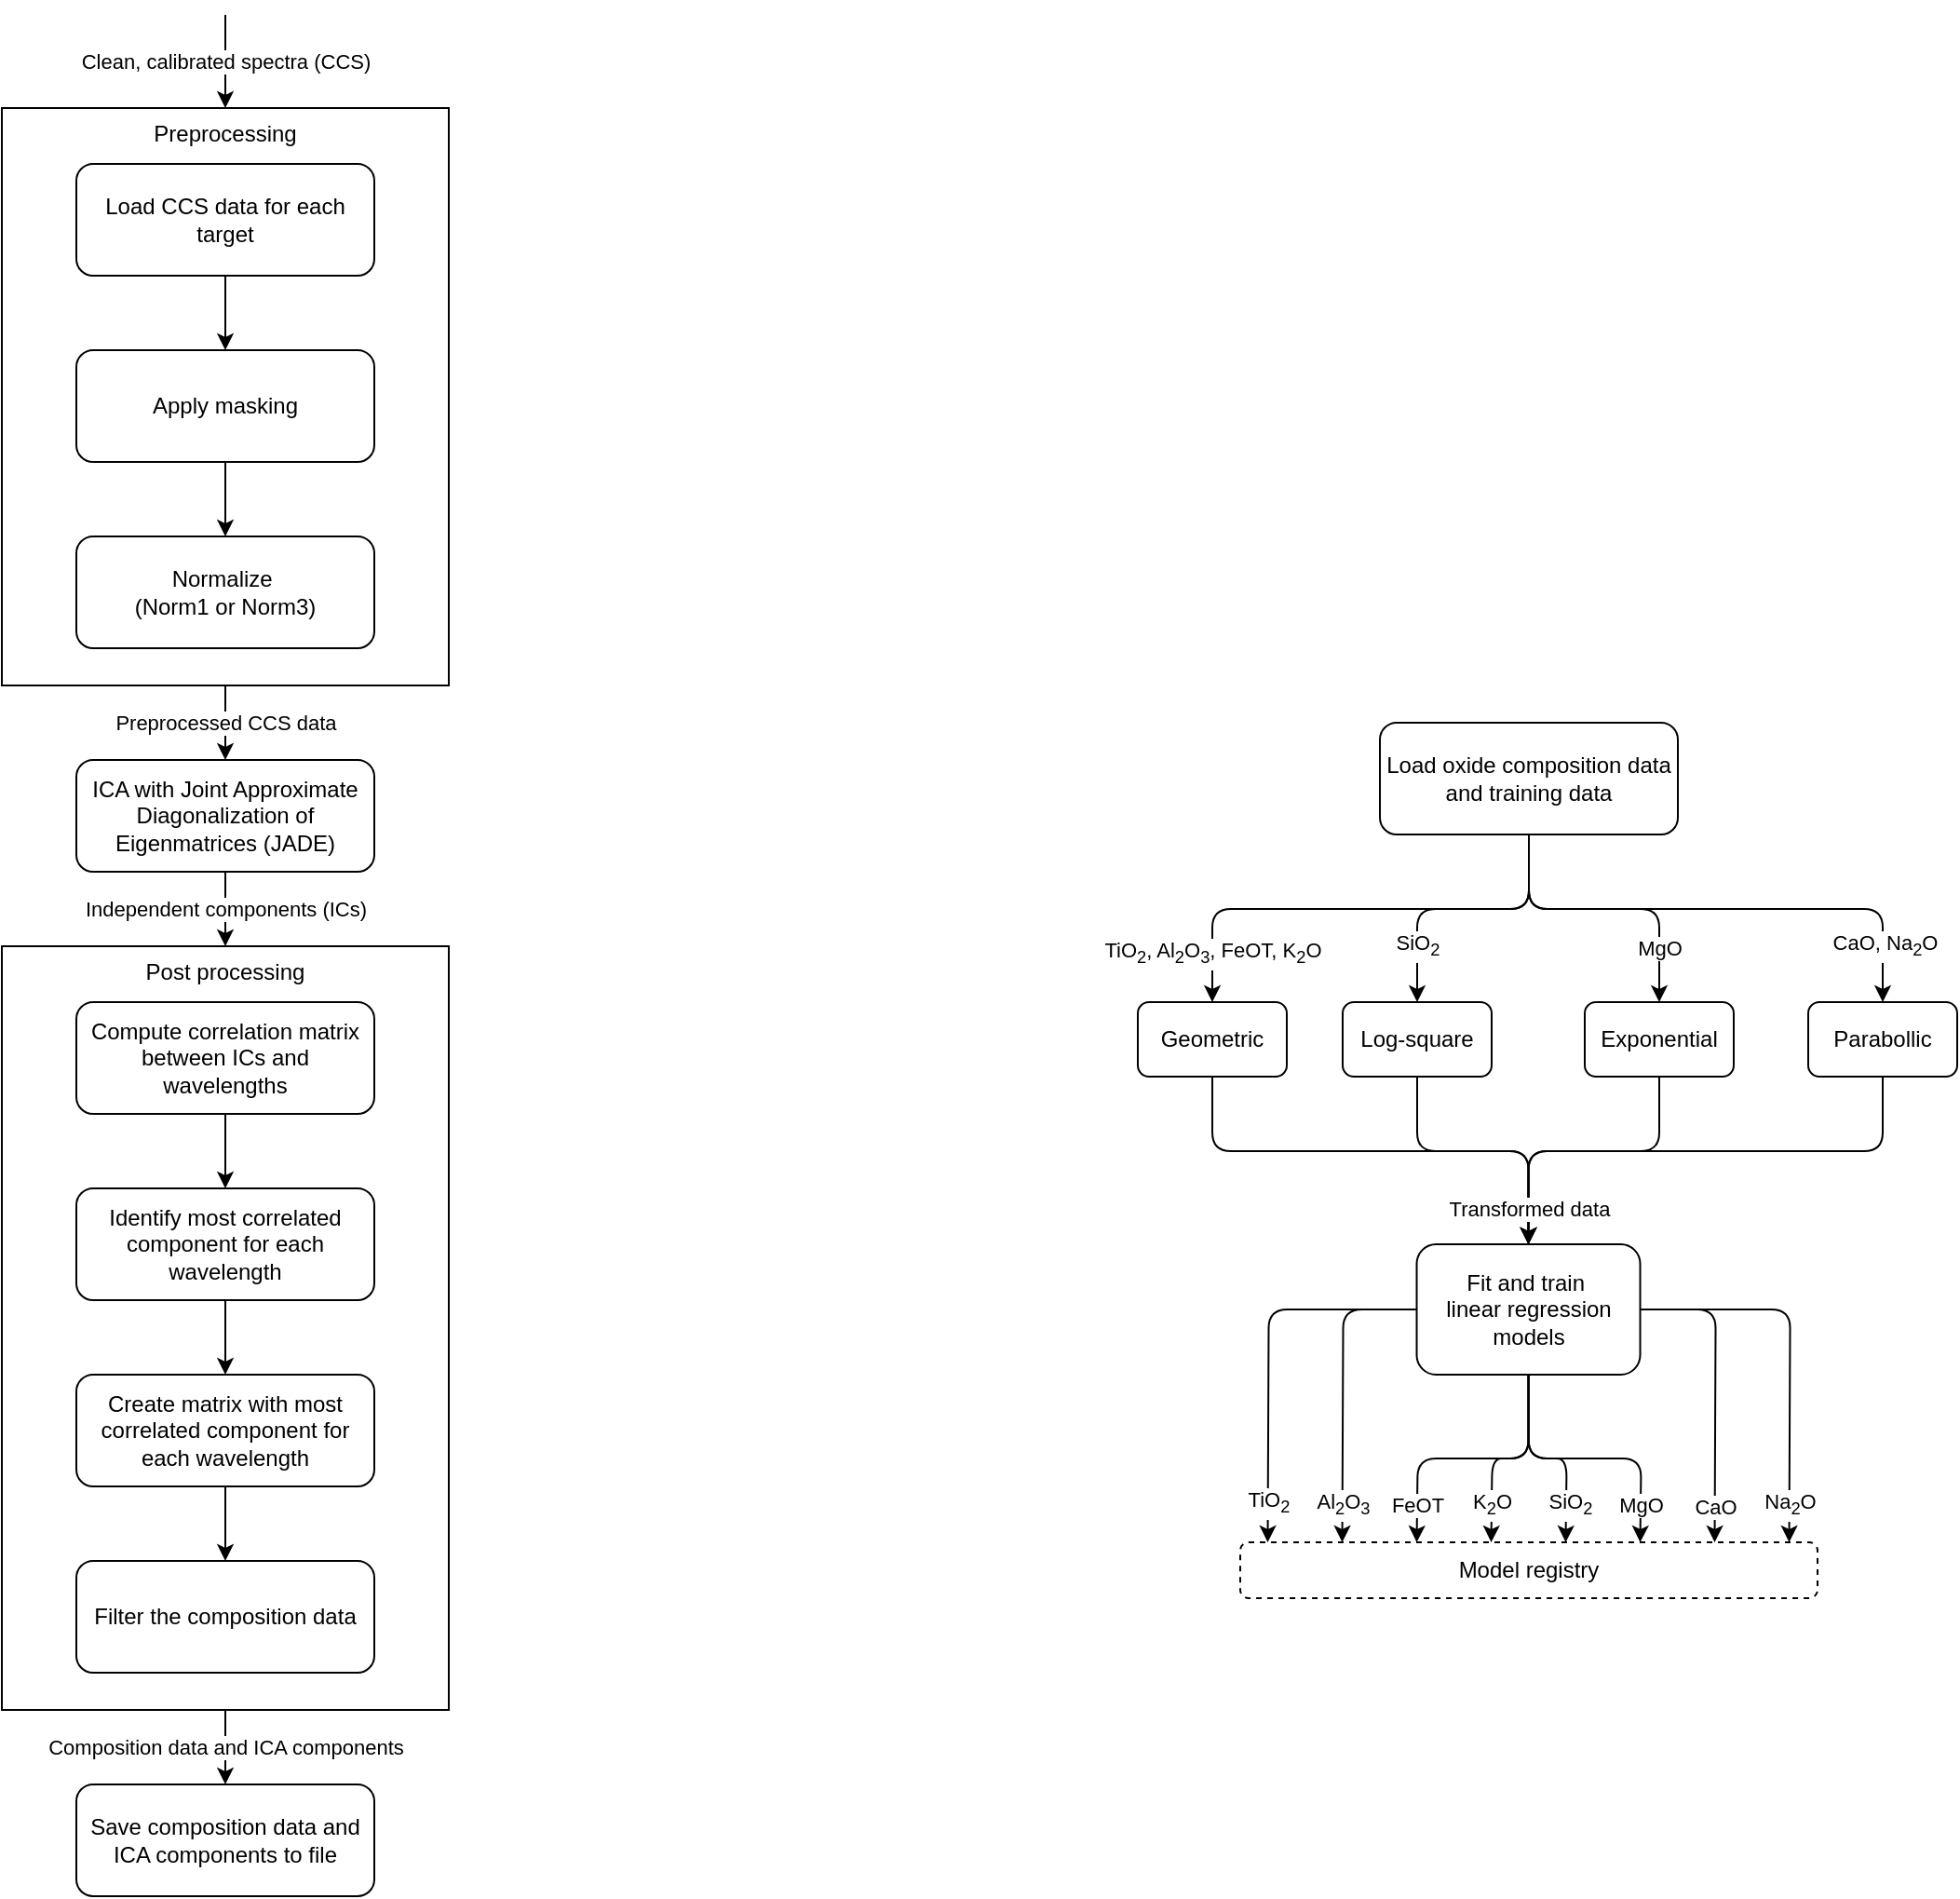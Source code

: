 <mxfile version="21.2.9" type="device">
  <diagram name="Page-1" id="5tqeh6WcPdl0N_kVEZnH">
    <mxGraphModel dx="1947" dy="841" grid="1" gridSize="10" guides="1" tooltips="1" connect="1" arrows="1" fold="1" page="1" pageScale="1" pageWidth="850" pageHeight="1100" math="0" shadow="0">
      <root>
        <mxCell id="0" />
        <mxCell id="1" parent="0" />
        <mxCell id="rEWsimeaPZDVGL8x3rx5-31" value="Composition data and ICA components" style="edgeStyle=orthogonalEdgeStyle;rounded=0;orthogonalLoop=1;jettySize=auto;html=1;entryX=0.5;entryY=0;entryDx=0;entryDy=0;" parent="1" source="rEWsimeaPZDVGL8x3rx5-24" target="rEWsimeaPZDVGL8x3rx5-21" edge="1">
          <mxGeometry relative="1" as="geometry" />
        </mxCell>
        <mxCell id="rEWsimeaPZDVGL8x3rx5-24" value="Post processing" style="rounded=0;whiteSpace=wrap;html=1;align=center;verticalAlign=top;shadow=0;glass=0;" parent="1" vertex="1">
          <mxGeometry x="240" y="740" width="240" height="410" as="geometry" />
        </mxCell>
        <mxCell id="rEWsimeaPZDVGL8x3rx5-25" value="Independent components (ICs)" style="edgeStyle=orthogonalEdgeStyle;rounded=0;orthogonalLoop=1;jettySize=auto;html=1;entryX=0.5;entryY=0;entryDx=0;entryDy=0;" parent="1" source="rEWsimeaPZDVGL8x3rx5-9" target="rEWsimeaPZDVGL8x3rx5-24" edge="1">
          <mxGeometry relative="1" as="geometry" />
        </mxCell>
        <mxCell id="rEWsimeaPZDVGL8x3rx5-9" value="ICA with Joint Approximate Diagonalization of Eigenmatrices (JADE)" style="rounded=1;whiteSpace=wrap;html=1;" parent="1" vertex="1">
          <mxGeometry x="280" y="640" width="160" height="60" as="geometry" />
        </mxCell>
        <mxCell id="rEWsimeaPZDVGL8x3rx5-14" style="edgeStyle=orthogonalEdgeStyle;rounded=0;orthogonalLoop=1;jettySize=auto;html=1;entryX=0.5;entryY=0;entryDx=0;entryDy=0;" parent="1" source="rEWsimeaPZDVGL8x3rx5-11" target="rEWsimeaPZDVGL8x3rx5-12" edge="1">
          <mxGeometry relative="1" as="geometry" />
        </mxCell>
        <mxCell id="rEWsimeaPZDVGL8x3rx5-11" value="Compute correlation matrix between ICs and wavelengths" style="rounded=1;whiteSpace=wrap;html=1;" parent="1" vertex="1">
          <mxGeometry x="280" y="770" width="160" height="60" as="geometry" />
        </mxCell>
        <mxCell id="rEWsimeaPZDVGL8x3rx5-27" style="edgeStyle=orthogonalEdgeStyle;rounded=0;orthogonalLoop=1;jettySize=auto;html=1;entryX=0.5;entryY=0;entryDx=0;entryDy=0;" parent="1" source="rEWsimeaPZDVGL8x3rx5-12" target="rEWsimeaPZDVGL8x3rx5-17" edge="1">
          <mxGeometry relative="1" as="geometry" />
        </mxCell>
        <mxCell id="rEWsimeaPZDVGL8x3rx5-12" value="Identify most correlated component for each wavelength" style="rounded=1;whiteSpace=wrap;html=1;" parent="1" vertex="1">
          <mxGeometry x="280" y="870" width="160" height="60" as="geometry" />
        </mxCell>
        <mxCell id="rEWsimeaPZDVGL8x3rx5-20" style="edgeStyle=orthogonalEdgeStyle;rounded=0;orthogonalLoop=1;jettySize=auto;html=1;entryX=0.5;entryY=0;entryDx=0;entryDy=0;" parent="1" source="rEWsimeaPZDVGL8x3rx5-17" target="rEWsimeaPZDVGL8x3rx5-19" edge="1">
          <mxGeometry relative="1" as="geometry" />
        </mxCell>
        <mxCell id="rEWsimeaPZDVGL8x3rx5-17" value="Create matrix with most correlated component for each wavelength" style="rounded=1;whiteSpace=wrap;html=1;" parent="1" vertex="1">
          <mxGeometry x="280" y="970" width="160" height="60" as="geometry" />
        </mxCell>
        <mxCell id="rEWsimeaPZDVGL8x3rx5-19" value="Filter the composition data" style="rounded=1;whiteSpace=wrap;html=1;" parent="1" vertex="1">
          <mxGeometry x="280" y="1070" width="160" height="60" as="geometry" />
        </mxCell>
        <mxCell id="rEWsimeaPZDVGL8x3rx5-21" value="Save composition data and ICA components to file" style="rounded=1;whiteSpace=wrap;html=1;" parent="1" vertex="1">
          <mxGeometry x="280" y="1190" width="160" height="60" as="geometry" />
        </mxCell>
        <mxCell id="fBSGze1hwAaGwXli2K6G-55" value="Clean, calibrated spectra (CCS)" style="edgeStyle=orthogonalEdgeStyle;rounded=0;orthogonalLoop=1;jettySize=auto;html=1;startArrow=classic;startFill=1;endArrow=none;endFill=0;" edge="1" parent="1" source="fBSGze1hwAaGwXli2K6G-48">
          <mxGeometry relative="1" as="geometry">
            <mxPoint x="360" y="240" as="targetPoint" />
          </mxGeometry>
        </mxCell>
        <mxCell id="fBSGze1hwAaGwXli2K6G-57" value="Preprocessed CCS data" style="edgeStyle=orthogonalEdgeStyle;rounded=0;orthogonalLoop=1;jettySize=auto;html=1;entryX=0.5;entryY=0;entryDx=0;entryDy=0;" edge="1" parent="1" source="fBSGze1hwAaGwXli2K6G-48" target="rEWsimeaPZDVGL8x3rx5-9">
          <mxGeometry relative="1" as="geometry" />
        </mxCell>
        <mxCell id="fBSGze1hwAaGwXli2K6G-48" value="Preprocessing" style="rounded=0;whiteSpace=wrap;html=1;verticalAlign=top;shadow=0;glass=0;" vertex="1" parent="1">
          <mxGeometry x="240" y="290" width="240" height="310" as="geometry" />
        </mxCell>
        <mxCell id="fBSGze1hwAaGwXli2K6G-49" style="edgeStyle=orthogonalEdgeStyle;rounded=0;orthogonalLoop=1;jettySize=auto;html=1;entryX=0.5;entryY=0;entryDx=0;entryDy=0;" edge="1" parent="1" source="fBSGze1hwAaGwXli2K6G-50" target="fBSGze1hwAaGwXli2K6G-52">
          <mxGeometry relative="1" as="geometry" />
        </mxCell>
        <mxCell id="fBSGze1hwAaGwXli2K6G-50" value="Load CCS data for each target" style="rounded=1;whiteSpace=wrap;html=1;" vertex="1" parent="1">
          <mxGeometry x="280" y="320" width="160" height="60" as="geometry" />
        </mxCell>
        <mxCell id="fBSGze1hwAaGwXli2K6G-51" style="edgeStyle=orthogonalEdgeStyle;rounded=0;orthogonalLoop=1;jettySize=auto;html=1;entryX=0.5;entryY=0;entryDx=0;entryDy=0;" edge="1" parent="1" source="fBSGze1hwAaGwXli2K6G-52" target="fBSGze1hwAaGwXli2K6G-53">
          <mxGeometry relative="1" as="geometry" />
        </mxCell>
        <mxCell id="fBSGze1hwAaGwXli2K6G-52" value="&lt;div&gt;Apply masking&lt;/div&gt;" style="rounded=1;whiteSpace=wrap;html=1;" vertex="1" parent="1">
          <mxGeometry x="280" y="420" width="160" height="60" as="geometry" />
        </mxCell>
        <mxCell id="fBSGze1hwAaGwXli2K6G-53" value="&lt;div&gt;Normalize&amp;nbsp;&lt;/div&gt;&lt;div&gt;(Norm1 or Norm3)&lt;/div&gt;" style="rounded=1;whiteSpace=wrap;html=1;" vertex="1" parent="1">
          <mxGeometry x="280" y="520" width="160" height="60" as="geometry" />
        </mxCell>
        <mxCell id="fBSGze1hwAaGwXli2K6G-85" style="edgeStyle=orthogonalEdgeStyle;rounded=1;orthogonalLoop=1;jettySize=auto;html=1;entryX=0.5;entryY=0;entryDx=0;entryDy=0;exitX=0.5;exitY=1;exitDx=0;exitDy=0;strokeWidth=1;" edge="1" parent="1" source="fBSGze1hwAaGwXli2K6G-93" target="fBSGze1hwAaGwXli2K6G-95">
          <mxGeometry relative="1" as="geometry">
            <Array as="points">
              <mxPoint x="1060" y="720" />
              <mxPoint x="890" y="720" />
            </Array>
          </mxGeometry>
        </mxCell>
        <mxCell id="fBSGze1hwAaGwXli2K6G-86" value="TiO&lt;sub&gt;2&lt;/sub&gt;, Al&lt;sub&gt;2&lt;/sub&gt;O&lt;sub&gt;3&lt;/sub&gt;, FeOT, K&lt;sub&gt;2&lt;/sub&gt;O" style="edgeLabel;html=1;align=center;verticalAlign=middle;resizable=0;points=[];" vertex="1" connectable="0" parent="fBSGze1hwAaGwXli2K6G-85">
          <mxGeometry x="0.708" y="-6" relative="1" as="geometry">
            <mxPoint x="6" y="12" as="offset" />
          </mxGeometry>
        </mxCell>
        <mxCell id="fBSGze1hwAaGwXli2K6G-87" style="edgeStyle=orthogonalEdgeStyle;rounded=1;orthogonalLoop=1;jettySize=auto;html=1;entryX=0.5;entryY=0;entryDx=0;entryDy=0;strokeWidth=1;" edge="1" parent="1" source="fBSGze1hwAaGwXli2K6G-93" target="fBSGze1hwAaGwXli2K6G-99">
          <mxGeometry relative="1" as="geometry">
            <Array as="points">
              <mxPoint x="1060" y="720" />
              <mxPoint x="1000" y="720" />
            </Array>
          </mxGeometry>
        </mxCell>
        <mxCell id="fBSGze1hwAaGwXli2K6G-88" value="SiO&lt;sub&gt;2&lt;/sub&gt;" style="edgeLabel;html=1;align=center;verticalAlign=middle;resizable=0;points=[];" vertex="1" connectable="0" parent="fBSGze1hwAaGwXli2K6G-87">
          <mxGeometry x="0.8" relative="1" as="geometry">
            <mxPoint y="-15" as="offset" />
          </mxGeometry>
        </mxCell>
        <mxCell id="fBSGze1hwAaGwXli2K6G-89" style="edgeStyle=orthogonalEdgeStyle;rounded=1;orthogonalLoop=1;jettySize=auto;html=1;entryX=0.5;entryY=0;entryDx=0;entryDy=0;strokeWidth=1;" edge="1" parent="1" source="fBSGze1hwAaGwXli2K6G-93" target="fBSGze1hwAaGwXli2K6G-101">
          <mxGeometry relative="1" as="geometry">
            <Array as="points">
              <mxPoint x="1060" y="720" />
              <mxPoint x="1130" y="720" />
            </Array>
          </mxGeometry>
        </mxCell>
        <mxCell id="fBSGze1hwAaGwXli2K6G-90" value="MgO" style="edgeLabel;html=1;align=center;verticalAlign=middle;resizable=0;points=[];" vertex="1" connectable="0" parent="fBSGze1hwAaGwXli2K6G-89">
          <mxGeometry x="0.831" y="2" relative="1" as="geometry">
            <mxPoint x="-2" y="-16" as="offset" />
          </mxGeometry>
        </mxCell>
        <mxCell id="fBSGze1hwAaGwXli2K6G-91" style="edgeStyle=orthogonalEdgeStyle;rounded=1;orthogonalLoop=1;jettySize=auto;html=1;entryX=0.5;entryY=0;entryDx=0;entryDy=0;" edge="1" parent="1" source="fBSGze1hwAaGwXli2K6G-93" target="fBSGze1hwAaGwXli2K6G-104">
          <mxGeometry relative="1" as="geometry">
            <Array as="points">
              <mxPoint x="1060" y="720" />
              <mxPoint x="1250" y="720" />
            </Array>
          </mxGeometry>
        </mxCell>
        <mxCell id="fBSGze1hwAaGwXli2K6G-92" value="CaO, Na&lt;sub&gt;2&lt;/sub&gt;O" style="edgeLabel;html=1;align=center;verticalAlign=middle;resizable=0;points=[];" vertex="1" connectable="0" parent="fBSGze1hwAaGwXli2K6G-91">
          <mxGeometry x="0.757" y="1" relative="1" as="geometry">
            <mxPoint y="4" as="offset" />
          </mxGeometry>
        </mxCell>
        <mxCell id="fBSGze1hwAaGwXli2K6G-93" value="&lt;div&gt;Load oxide composition data and training data&lt;br&gt;&lt;/div&gt;" style="rounded=1;whiteSpace=wrap;html=1;" vertex="1" parent="1">
          <mxGeometry x="980" y="620" width="160" height="60" as="geometry" />
        </mxCell>
        <mxCell id="fBSGze1hwAaGwXli2K6G-139" style="edgeStyle=orthogonalEdgeStyle;rounded=1;orthogonalLoop=1;jettySize=auto;html=1;entryX=0.5;entryY=0;entryDx=0;entryDy=0;" edge="1" parent="1" source="fBSGze1hwAaGwXli2K6G-95" target="fBSGze1hwAaGwXli2K6G-97">
          <mxGeometry relative="1" as="geometry">
            <Array as="points">
              <mxPoint x="890" y="850" />
              <mxPoint x="1060" y="850" />
            </Array>
          </mxGeometry>
        </mxCell>
        <mxCell id="fBSGze1hwAaGwXli2K6G-95" value="Geometric" style="rounded=1;whiteSpace=wrap;html=1;" vertex="1" parent="1">
          <mxGeometry x="850" y="770" width="80" height="40" as="geometry" />
        </mxCell>
        <mxCell id="fBSGze1hwAaGwXli2K6G-107" style="edgeStyle=orthogonalEdgeStyle;rounded=1;orthogonalLoop=1;jettySize=auto;html=1;" edge="1" parent="1" source="fBSGze1hwAaGwXli2K6G-97">
          <mxGeometry relative="1" as="geometry">
            <mxPoint x="919.76" y="1060" as="targetPoint" />
          </mxGeometry>
        </mxCell>
        <mxCell id="fBSGze1hwAaGwXli2K6G-145" value="TiO&lt;sub&gt;2&lt;/sub&gt;" style="edgeLabel;html=1;align=center;verticalAlign=middle;resizable=0;points=[];" vertex="1" connectable="0" parent="fBSGze1hwAaGwXli2K6G-107">
          <mxGeometry x="0.816" y="1" relative="1" as="geometry">
            <mxPoint x="-1" y="-2" as="offset" />
          </mxGeometry>
        </mxCell>
        <mxCell id="fBSGze1hwAaGwXli2K6G-108" style="edgeStyle=orthogonalEdgeStyle;rounded=1;orthogonalLoop=1;jettySize=auto;html=1;" edge="1" parent="1" source="fBSGze1hwAaGwXli2K6G-97">
          <mxGeometry relative="1" as="geometry">
            <mxPoint x="959.76" y="1060" as="targetPoint" />
          </mxGeometry>
        </mxCell>
        <mxCell id="fBSGze1hwAaGwXli2K6G-146" value="Al&lt;sub&gt;2&lt;/sub&gt;O&lt;sub&gt;3&lt;/sub&gt;" style="edgeLabel;html=1;align=center;verticalAlign=middle;resizable=0;points=[];" vertex="1" connectable="0" parent="fBSGze1hwAaGwXli2K6G-108">
          <mxGeometry x="0.788" y="1" relative="1" as="geometry">
            <mxPoint x="-1" y="-3" as="offset" />
          </mxGeometry>
        </mxCell>
        <mxCell id="fBSGze1hwAaGwXli2K6G-120" style="edgeStyle=orthogonalEdgeStyle;rounded=1;orthogonalLoop=1;jettySize=auto;html=1;" edge="1" parent="1" source="fBSGze1hwAaGwXli2K6G-97">
          <mxGeometry relative="1" as="geometry">
            <mxPoint x="1199.76" y="1060" as="targetPoint" />
          </mxGeometry>
        </mxCell>
        <mxCell id="fBSGze1hwAaGwXli2K6G-152" value="Na&lt;sub&gt;2&lt;/sub&gt;O" style="edgeLabel;html=1;align=center;verticalAlign=middle;resizable=0;points=[];" vertex="1" connectable="0" parent="fBSGze1hwAaGwXli2K6G-120">
          <mxGeometry x="0.824" relative="1" as="geometry">
            <mxPoint y="-2" as="offset" />
          </mxGeometry>
        </mxCell>
        <mxCell id="fBSGze1hwAaGwXli2K6G-125" style="edgeStyle=orthogonalEdgeStyle;rounded=1;orthogonalLoop=1;jettySize=auto;html=1;" edge="1" parent="1" source="fBSGze1hwAaGwXli2K6G-97">
          <mxGeometry relative="1" as="geometry">
            <mxPoint x="999.76" y="1060" as="targetPoint" />
          </mxGeometry>
        </mxCell>
        <mxCell id="fBSGze1hwAaGwXli2K6G-147" value="FeOT" style="edgeLabel;html=1;align=center;verticalAlign=middle;resizable=0;points=[];" vertex="1" connectable="0" parent="fBSGze1hwAaGwXli2K6G-125">
          <mxGeometry x="0.785" y="1" relative="1" as="geometry">
            <mxPoint x="-1" y="-4" as="offset" />
          </mxGeometry>
        </mxCell>
        <mxCell id="fBSGze1hwAaGwXli2K6G-128" style="edgeStyle=orthogonalEdgeStyle;rounded=1;orthogonalLoop=1;jettySize=auto;html=1;" edge="1" parent="1" source="fBSGze1hwAaGwXli2K6G-97">
          <mxGeometry relative="1" as="geometry">
            <mxPoint x="1119.76" y="1060" as="targetPoint" />
          </mxGeometry>
        </mxCell>
        <mxCell id="fBSGze1hwAaGwXli2K6G-150" value="MgO" style="edgeLabel;html=1;align=center;verticalAlign=middle;resizable=0;points=[];" vertex="1" connectable="0" parent="fBSGze1hwAaGwXli2K6G-128">
          <mxGeometry x="0.795" relative="1" as="geometry">
            <mxPoint y="-5" as="offset" />
          </mxGeometry>
        </mxCell>
        <mxCell id="fBSGze1hwAaGwXli2K6G-129" style="edgeStyle=orthogonalEdgeStyle;rounded=1;orthogonalLoop=1;jettySize=auto;html=1;" edge="1" parent="1" source="fBSGze1hwAaGwXli2K6G-97">
          <mxGeometry relative="1" as="geometry">
            <mxPoint x="1159.76" y="1060" as="targetPoint" />
          </mxGeometry>
        </mxCell>
        <mxCell id="fBSGze1hwAaGwXli2K6G-151" value="CaO" style="edgeLabel;html=1;align=center;verticalAlign=middle;resizable=0;points=[];" vertex="1" connectable="0" parent="fBSGze1hwAaGwXli2K6G-129">
          <mxGeometry x="0.764" relative="1" as="geometry">
            <mxPoint as="offset" />
          </mxGeometry>
        </mxCell>
        <mxCell id="fBSGze1hwAaGwXli2K6G-130" style="edgeStyle=orthogonalEdgeStyle;rounded=1;orthogonalLoop=1;jettySize=auto;html=1;" edge="1" parent="1" source="fBSGze1hwAaGwXli2K6G-97">
          <mxGeometry relative="1" as="geometry">
            <mxPoint x="1039.76" y="1060" as="targetPoint" />
          </mxGeometry>
        </mxCell>
        <mxCell id="fBSGze1hwAaGwXli2K6G-148" value="K&lt;sub&gt;2&lt;/sub&gt;O" style="edgeLabel;html=1;align=center;verticalAlign=middle;resizable=0;points=[];" vertex="1" connectable="0" parent="fBSGze1hwAaGwXli2K6G-130">
          <mxGeometry x="0.707" relative="1" as="geometry">
            <mxPoint y="-4" as="offset" />
          </mxGeometry>
        </mxCell>
        <mxCell id="fBSGze1hwAaGwXli2K6G-131" style="edgeStyle=orthogonalEdgeStyle;rounded=1;orthogonalLoop=1;jettySize=auto;html=1;" edge="1" parent="1" source="fBSGze1hwAaGwXli2K6G-97">
          <mxGeometry relative="1" as="geometry">
            <mxPoint x="1079.76" y="1060" as="targetPoint" />
          </mxGeometry>
        </mxCell>
        <mxCell id="fBSGze1hwAaGwXli2K6G-149" value="SiO&lt;sub&gt;2&lt;/sub&gt;" style="edgeLabel;html=1;align=center;verticalAlign=middle;resizable=0;points=[];" vertex="1" connectable="0" parent="fBSGze1hwAaGwXli2K6G-131">
          <mxGeometry x="0.709" y="2" relative="1" as="geometry">
            <mxPoint y="-4" as="offset" />
          </mxGeometry>
        </mxCell>
        <mxCell id="fBSGze1hwAaGwXli2K6G-97" value="&lt;div&gt;Fit and train&amp;nbsp;&lt;/div&gt;&lt;div&gt;linear regression models&lt;/div&gt;" style="rounded=1;whiteSpace=wrap;html=1;" vertex="1" parent="1">
          <mxGeometry x="999.76" y="900" width="120" height="70" as="geometry" />
        </mxCell>
        <mxCell id="fBSGze1hwAaGwXli2K6G-136" style="edgeStyle=orthogonalEdgeStyle;rounded=1;orthogonalLoop=1;jettySize=auto;html=1;entryX=0.5;entryY=0;entryDx=0;entryDy=0;" edge="1" parent="1" source="fBSGze1hwAaGwXli2K6G-99" target="fBSGze1hwAaGwXli2K6G-97">
          <mxGeometry relative="1" as="geometry">
            <Array as="points">
              <mxPoint x="1000" y="850" />
              <mxPoint x="1060" y="850" />
            </Array>
          </mxGeometry>
        </mxCell>
        <mxCell id="fBSGze1hwAaGwXli2K6G-99" value="Log-square" style="rounded=1;whiteSpace=wrap;html=1;" vertex="1" parent="1">
          <mxGeometry x="960" y="770" width="80" height="40" as="geometry" />
        </mxCell>
        <mxCell id="fBSGze1hwAaGwXli2K6G-137" style="edgeStyle=orthogonalEdgeStyle;rounded=1;orthogonalLoop=1;jettySize=auto;html=1;entryX=0.5;entryY=0;entryDx=0;entryDy=0;" edge="1" parent="1" source="fBSGze1hwAaGwXli2K6G-101" target="fBSGze1hwAaGwXli2K6G-97">
          <mxGeometry relative="1" as="geometry">
            <Array as="points">
              <mxPoint x="1130" y="850" />
              <mxPoint x="1060" y="850" />
            </Array>
          </mxGeometry>
        </mxCell>
        <mxCell id="fBSGze1hwAaGwXli2K6G-101" value="Exponential" style="rounded=1;whiteSpace=wrap;html=1;" vertex="1" parent="1">
          <mxGeometry x="1090" y="770" width="80" height="40" as="geometry" />
        </mxCell>
        <mxCell id="fBSGze1hwAaGwXli2K6G-138" style="edgeStyle=orthogonalEdgeStyle;rounded=1;orthogonalLoop=1;jettySize=auto;html=1;entryX=0.5;entryY=0;entryDx=0;entryDy=0;" edge="1" parent="1" source="fBSGze1hwAaGwXli2K6G-104" target="fBSGze1hwAaGwXli2K6G-97">
          <mxGeometry relative="1" as="geometry">
            <Array as="points">
              <mxPoint x="1250" y="850" />
              <mxPoint x="1060" y="850" />
            </Array>
          </mxGeometry>
        </mxCell>
        <mxCell id="fBSGze1hwAaGwXli2K6G-140" value="Transformed data" style="edgeLabel;html=1;align=center;verticalAlign=middle;resizable=0;points=[];" vertex="1" connectable="0" parent="fBSGze1hwAaGwXli2K6G-138">
          <mxGeometry x="0.93" y="-1" relative="1" as="geometry">
            <mxPoint x="1" y="-10" as="offset" />
          </mxGeometry>
        </mxCell>
        <mxCell id="fBSGze1hwAaGwXli2K6G-104" value="Parabollic" style="rounded=1;whiteSpace=wrap;html=1;" vertex="1" parent="1">
          <mxGeometry x="1210" y="770" width="80" height="40" as="geometry" />
        </mxCell>
        <mxCell id="fBSGze1hwAaGwXli2K6G-144" value="Model registry" style="rounded=1;whiteSpace=wrap;html=1;dashed=1;" vertex="1" parent="1">
          <mxGeometry x="905" y="1060" width="310" height="30" as="geometry" />
        </mxCell>
      </root>
    </mxGraphModel>
  </diagram>
</mxfile>
